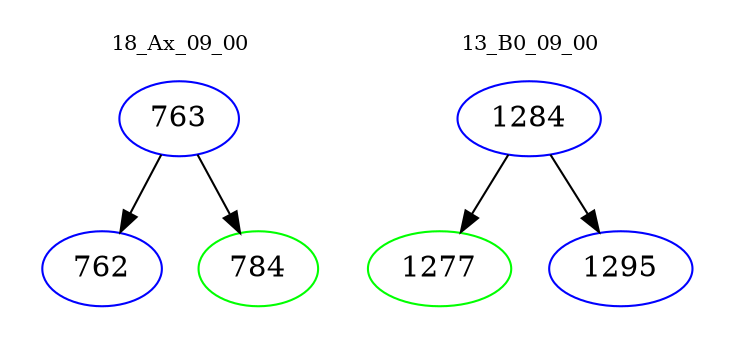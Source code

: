 digraph{
subgraph cluster_0 {
color = white
label = "18_Ax_09_00";
fontsize=10;
T0_763 [label="763", color="blue"]
T0_763 -> T0_762 [color="black"]
T0_762 [label="762", color="blue"]
T0_763 -> T0_784 [color="black"]
T0_784 [label="784", color="green"]
}
subgraph cluster_1 {
color = white
label = "13_B0_09_00";
fontsize=10;
T1_1284 [label="1284", color="blue"]
T1_1284 -> T1_1277 [color="black"]
T1_1277 [label="1277", color="green"]
T1_1284 -> T1_1295 [color="black"]
T1_1295 [label="1295", color="blue"]
}
}
